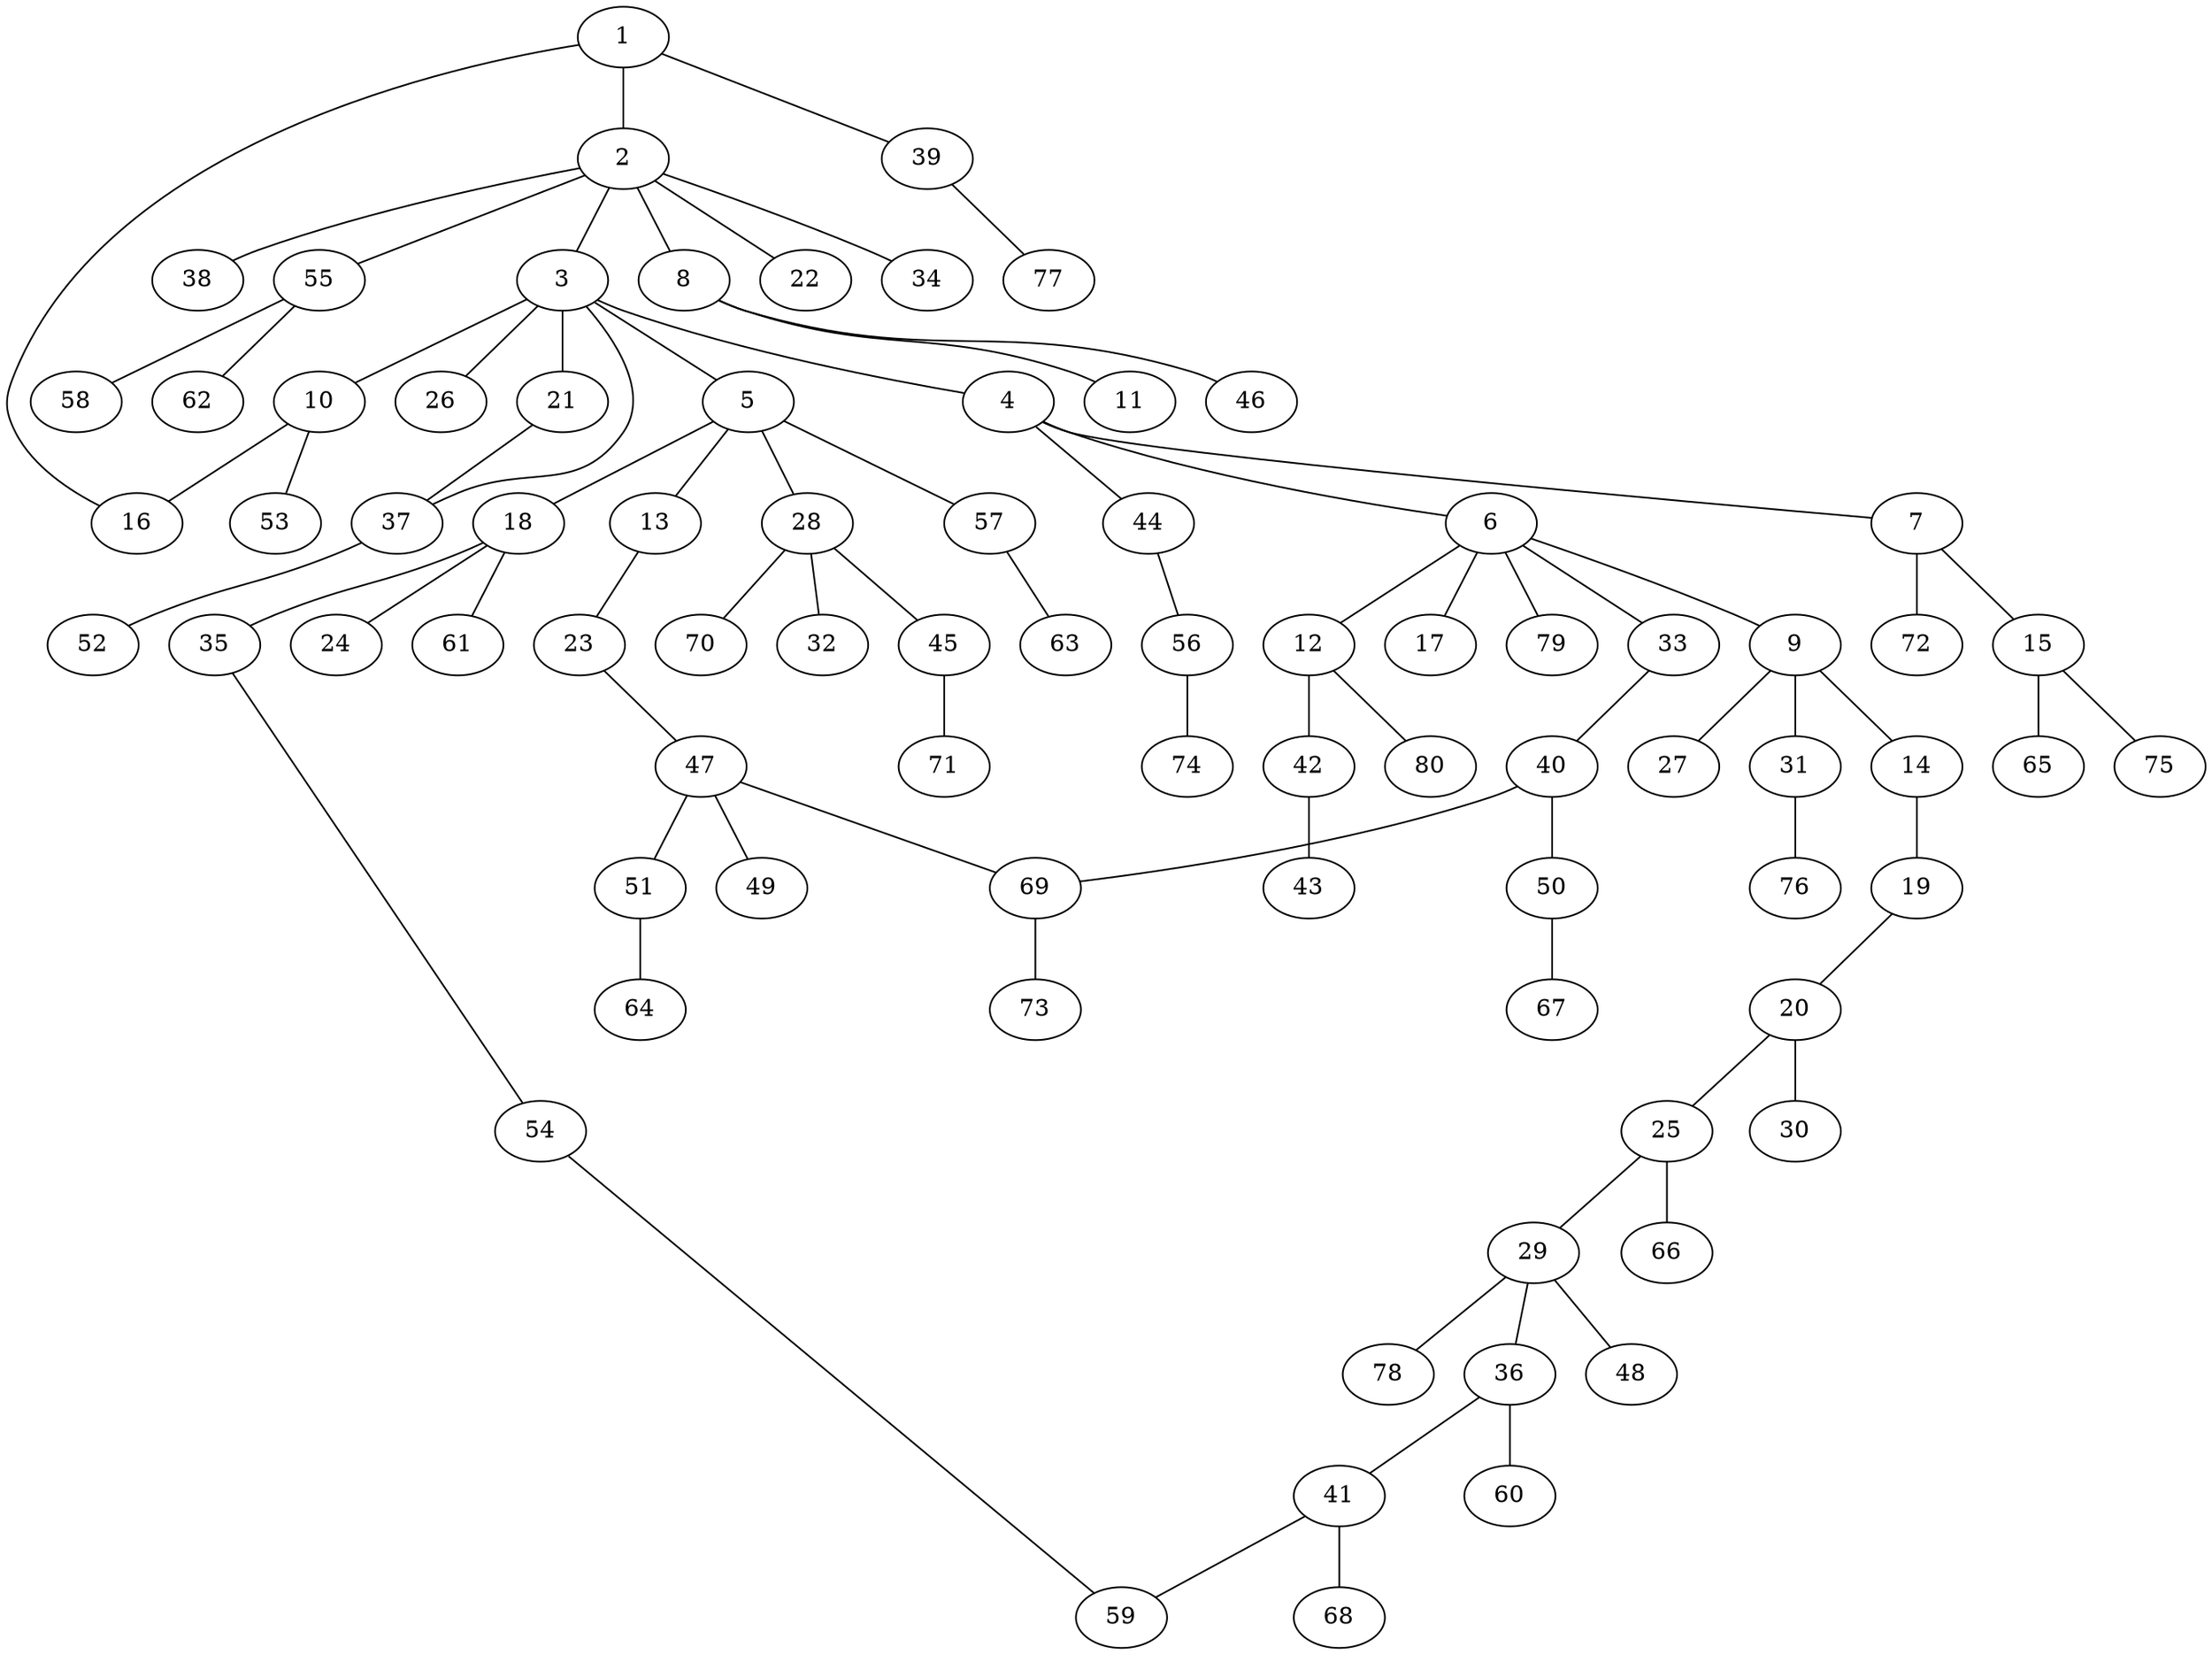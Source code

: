 graph graphname {1--2
1--16
1--39
2--3
2--8
2--22
2--34
2--38
2--55
3--4
3--5
3--10
3--21
3--26
3--37
4--6
4--7
4--44
5--13
5--18
5--28
5--57
6--9
6--12
6--17
6--33
6--79
7--15
7--72
8--11
8--46
9--14
9--27
9--31
10--16
10--53
12--42
12--80
13--23
14--19
15--65
15--75
18--24
18--35
18--61
19--20
20--25
20--30
21--37
23--47
25--29
25--66
28--32
28--45
28--70
29--36
29--48
29--78
31--76
33--40
35--54
36--41
36--60
37--52
39--77
40--50
40--69
41--59
41--68
42--43
44--56
45--71
47--49
47--51
47--69
50--67
51--64
54--59
55--58
55--62
56--74
57--63
69--73
}
